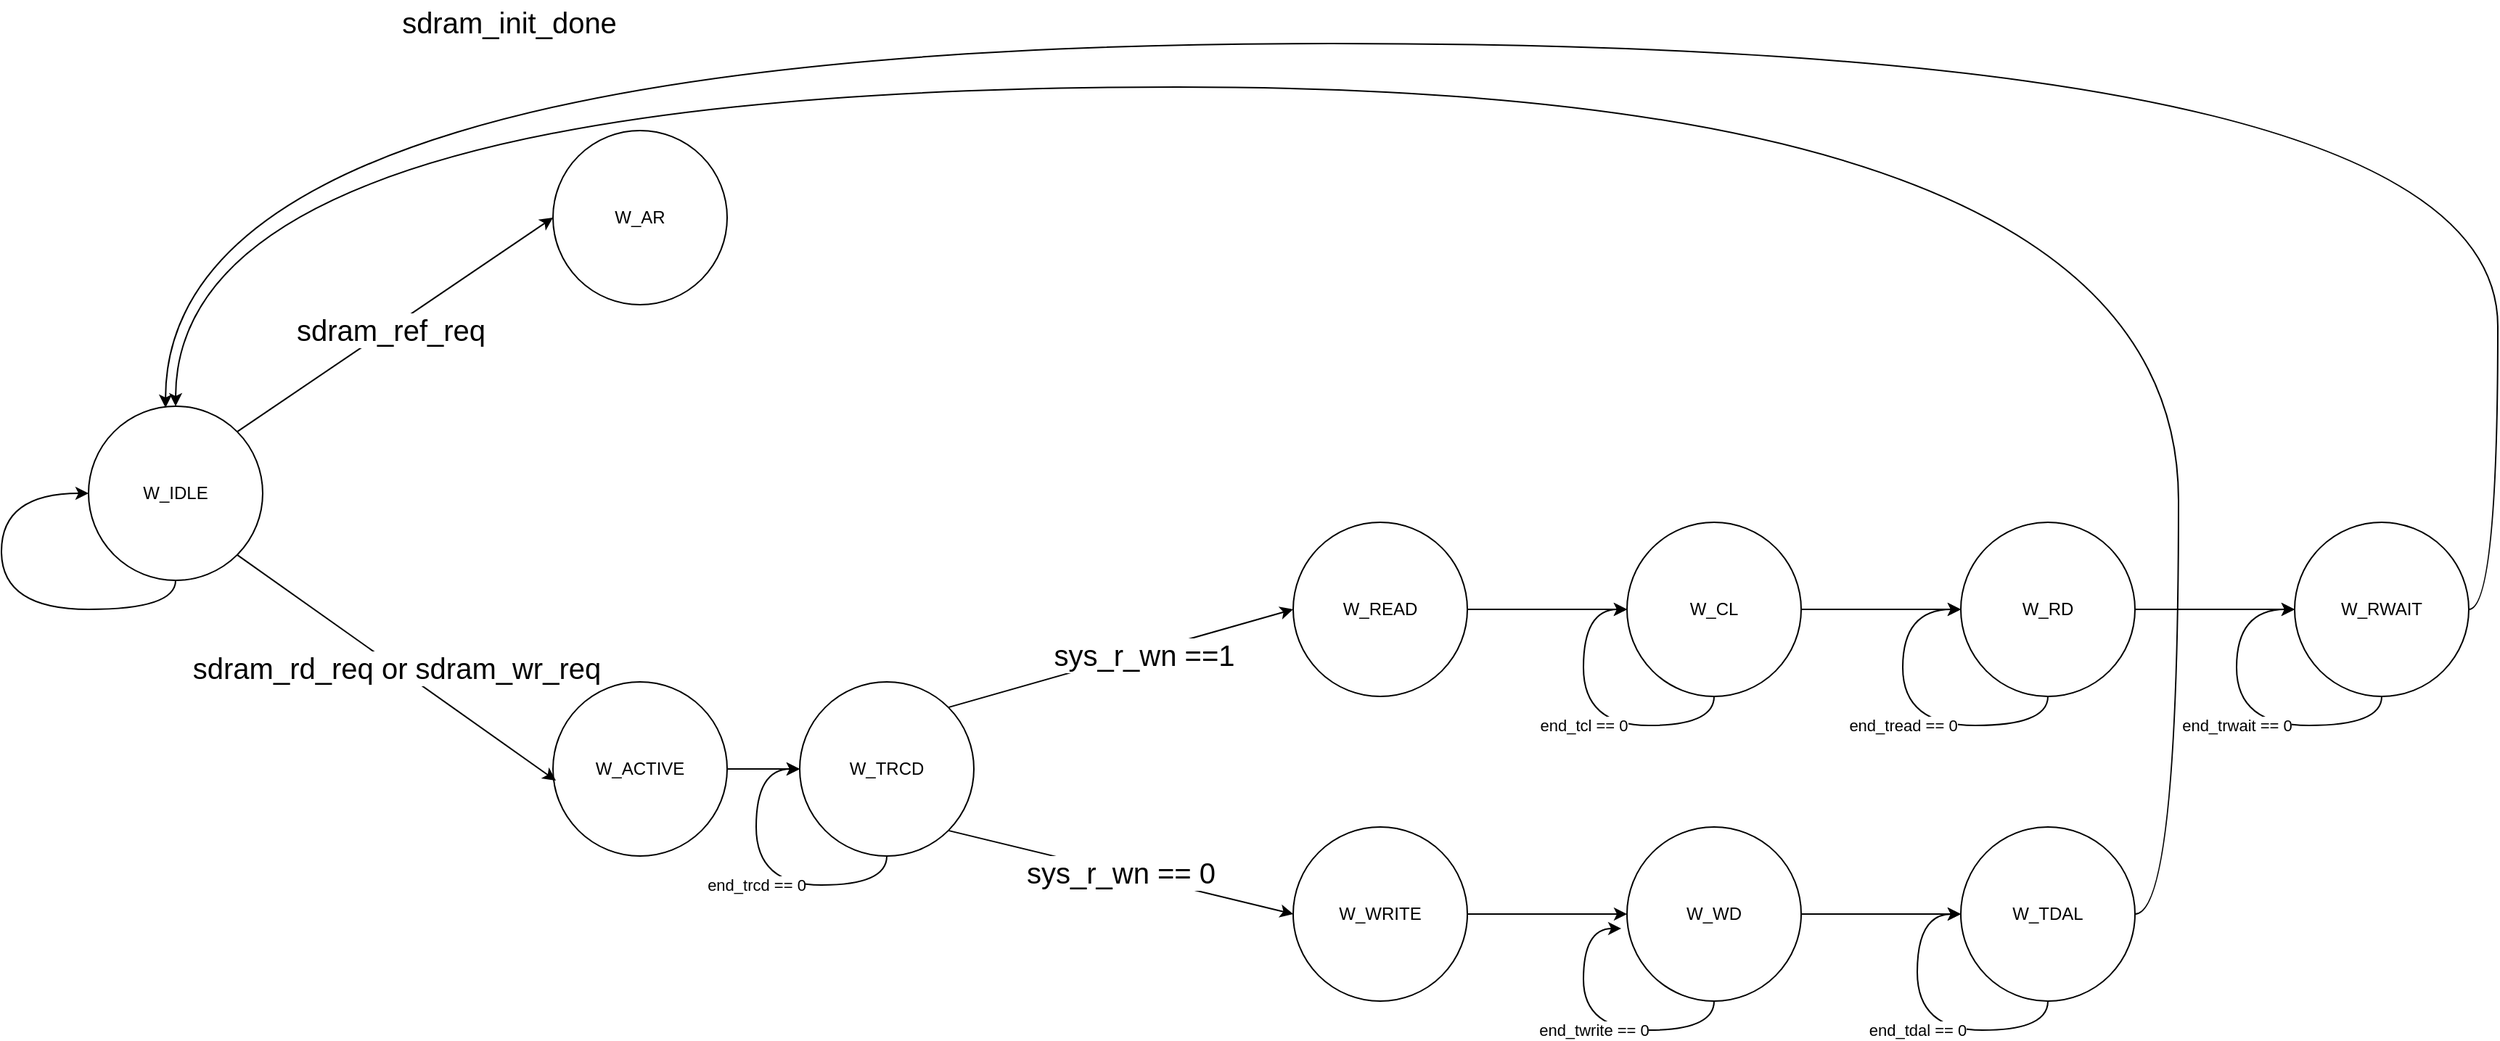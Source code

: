 <mxfile version="22.0.8" type="github">
  <diagram name="Page-1" id="mwbrezi8qCxRVFZS6meD">
    <mxGraphModel dx="1434" dy="758" grid="1" gridSize="10" guides="1" tooltips="1" connect="1" arrows="1" fold="1" page="1" pageScale="1" pageWidth="850" pageHeight="1100" math="0" shadow="0">
      <root>
        <mxCell id="0" />
        <mxCell id="1" parent="0" />
        <mxCell id="TxkGYKrc0bfTCIRN7Eu5-1" value="W_IDLE" style="ellipse;whiteSpace=wrap;html=1;aspect=fixed;" vertex="1" parent="1">
          <mxGeometry x="280" y="290" width="120" height="120" as="geometry" />
        </mxCell>
        <mxCell id="TxkGYKrc0bfTCIRN7Eu5-2" value="W_AR" style="ellipse;whiteSpace=wrap;html=1;aspect=fixed;" vertex="1" parent="1">
          <mxGeometry x="600" y="100" width="120" height="120" as="geometry" />
        </mxCell>
        <mxCell id="TxkGYKrc0bfTCIRN7Eu5-4" style="rounded=0;orthogonalLoop=1;jettySize=auto;html=1;exitX=1;exitY=0;exitDx=0;exitDy=0;entryX=0;entryY=0.5;entryDx=0;entryDy=0;" edge="1" parent="1" source="TxkGYKrc0bfTCIRN7Eu5-1" target="TxkGYKrc0bfTCIRN7Eu5-2">
          <mxGeometry relative="1" as="geometry" />
        </mxCell>
        <mxCell id="TxkGYKrc0bfTCIRN7Eu5-5" value="&lt;font style=&quot;font-size: 20px;&quot;&gt;sdram_ref_req&lt;/font&gt;" style="edgeLabel;html=1;align=center;verticalAlign=middle;resizable=0;points=[];" vertex="1" connectable="0" parent="TxkGYKrc0bfTCIRN7Eu5-4">
          <mxGeometry x="-0.033" y="-1" relative="1" as="geometry">
            <mxPoint as="offset" />
          </mxGeometry>
        </mxCell>
        <mxCell id="TxkGYKrc0bfTCIRN7Eu5-14" style="edgeStyle=orthogonalEdgeStyle;rounded=0;orthogonalLoop=1;jettySize=auto;html=1;exitX=1;exitY=0.5;exitDx=0;exitDy=0;entryX=0;entryY=0.5;entryDx=0;entryDy=0;" edge="1" parent="1" source="TxkGYKrc0bfTCIRN7Eu5-6" target="TxkGYKrc0bfTCIRN7Eu5-13">
          <mxGeometry relative="1" as="geometry" />
        </mxCell>
        <mxCell id="TxkGYKrc0bfTCIRN7Eu5-6" value="W_ACTIVE" style="ellipse;whiteSpace=wrap;html=1;aspect=fixed;" vertex="1" parent="1">
          <mxGeometry x="600" y="480" width="120" height="120" as="geometry" />
        </mxCell>
        <mxCell id="TxkGYKrc0bfTCIRN7Eu5-7" value="&lt;font style=&quot;font-size: 20px;&quot;&gt;sdram_rd_req or sdram_wr_req&lt;/font&gt;" style="rounded=0;orthogonalLoop=1;jettySize=auto;html=1;exitX=1;exitY=1;exitDx=0;exitDy=0;entryX=0.017;entryY=0.567;entryDx=0;entryDy=0;entryPerimeter=0;" edge="1" parent="1" source="TxkGYKrc0bfTCIRN7Eu5-1" target="TxkGYKrc0bfTCIRN7Eu5-6">
          <mxGeometry relative="1" as="geometry" />
        </mxCell>
        <mxCell id="TxkGYKrc0bfTCIRN7Eu5-8" style="edgeStyle=orthogonalEdgeStyle;rounded=0;orthogonalLoop=1;jettySize=auto;html=1;exitX=0.5;exitY=1;exitDx=0;exitDy=0;entryX=0;entryY=0.5;entryDx=0;entryDy=0;curved=1;" edge="1" parent="1" source="TxkGYKrc0bfTCIRN7Eu5-1" target="TxkGYKrc0bfTCIRN7Eu5-1">
          <mxGeometry relative="1" as="geometry">
            <Array as="points">
              <mxPoint x="340" y="430" />
              <mxPoint x="220" y="430" />
              <mxPoint x="220" y="350" />
            </Array>
          </mxGeometry>
        </mxCell>
        <mxCell id="TxkGYKrc0bfTCIRN7Eu5-9" value="&lt;font style=&quot;font-size: 20px;&quot;&gt;sdram_init_done&lt;/font&gt;" style="text;strokeColor=none;align=center;fillColor=none;html=1;verticalAlign=middle;whiteSpace=wrap;rounded=0;" vertex="1" parent="1">
          <mxGeometry x="540" y="10" width="60" height="30" as="geometry" />
        </mxCell>
        <mxCell id="TxkGYKrc0bfTCIRN7Eu5-18" style="rounded=0;orthogonalLoop=1;jettySize=auto;html=1;exitX=1;exitY=0;exitDx=0;exitDy=0;entryX=0;entryY=0.5;entryDx=0;entryDy=0;" edge="1" parent="1" source="TxkGYKrc0bfTCIRN7Eu5-13" target="TxkGYKrc0bfTCIRN7Eu5-16">
          <mxGeometry relative="1" as="geometry" />
        </mxCell>
        <mxCell id="TxkGYKrc0bfTCIRN7Eu5-20" value="&lt;font style=&quot;font-size: 20px;&quot;&gt;sys_r_wn ==1&lt;/font&gt;" style="edgeLabel;html=1;align=center;verticalAlign=middle;resizable=0;points=[];" vertex="1" connectable="0" parent="TxkGYKrc0bfTCIRN7Eu5-18">
          <mxGeometry x="0.13" y="-1" relative="1" as="geometry">
            <mxPoint as="offset" />
          </mxGeometry>
        </mxCell>
        <mxCell id="TxkGYKrc0bfTCIRN7Eu5-19" value="&lt;font style=&quot;font-size: 20px;&quot;&gt;sys_r_wn == 0&lt;/font&gt;" style="rounded=0;orthogonalLoop=1;jettySize=auto;html=1;exitX=1;exitY=1;exitDx=0;exitDy=0;entryX=0;entryY=0.5;entryDx=0;entryDy=0;" edge="1" parent="1" source="TxkGYKrc0bfTCIRN7Eu5-13" target="TxkGYKrc0bfTCIRN7Eu5-17">
          <mxGeometry relative="1" as="geometry" />
        </mxCell>
        <mxCell id="TxkGYKrc0bfTCIRN7Eu5-13" value="W_TRCD" style="ellipse;whiteSpace=wrap;html=1;aspect=fixed;" vertex="1" parent="1">
          <mxGeometry x="770" y="480" width="120" height="120" as="geometry" />
        </mxCell>
        <mxCell id="TxkGYKrc0bfTCIRN7Eu5-24" style="edgeStyle=orthogonalEdgeStyle;rounded=0;orthogonalLoop=1;jettySize=auto;html=1;exitX=1;exitY=0.5;exitDx=0;exitDy=0;entryX=0;entryY=0.5;entryDx=0;entryDy=0;" edge="1" parent="1" source="TxkGYKrc0bfTCIRN7Eu5-16" target="TxkGYKrc0bfTCIRN7Eu5-23">
          <mxGeometry relative="1" as="geometry" />
        </mxCell>
        <mxCell id="TxkGYKrc0bfTCIRN7Eu5-16" value="W_READ" style="ellipse;whiteSpace=wrap;html=1;aspect=fixed;" vertex="1" parent="1">
          <mxGeometry x="1110" y="370" width="120" height="120" as="geometry" />
        </mxCell>
        <mxCell id="TxkGYKrc0bfTCIRN7Eu5-34" style="edgeStyle=orthogonalEdgeStyle;rounded=0;orthogonalLoop=1;jettySize=auto;html=1;entryX=0;entryY=0.5;entryDx=0;entryDy=0;" edge="1" parent="1" source="TxkGYKrc0bfTCIRN7Eu5-17" target="TxkGYKrc0bfTCIRN7Eu5-33">
          <mxGeometry relative="1" as="geometry" />
        </mxCell>
        <mxCell id="TxkGYKrc0bfTCIRN7Eu5-17" value="W_WRITE" style="ellipse;whiteSpace=wrap;html=1;aspect=fixed;" vertex="1" parent="1">
          <mxGeometry x="1110" y="580" width="120" height="120" as="geometry" />
        </mxCell>
        <mxCell id="TxkGYKrc0bfTCIRN7Eu5-22" value="end_trcd == 0" style="edgeStyle=orthogonalEdgeStyle;rounded=0;orthogonalLoop=1;jettySize=auto;html=1;exitX=0.5;exitY=1;exitDx=0;exitDy=0;entryX=0;entryY=0.5;entryDx=0;entryDy=0;curved=1;" edge="1" parent="1" source="TxkGYKrc0bfTCIRN7Eu5-13" target="TxkGYKrc0bfTCIRN7Eu5-13">
          <mxGeometry relative="1" as="geometry">
            <Array as="points">
              <mxPoint x="830" y="620" />
              <mxPoint x="740" y="620" />
              <mxPoint x="740" y="540" />
            </Array>
          </mxGeometry>
        </mxCell>
        <mxCell id="TxkGYKrc0bfTCIRN7Eu5-27" style="edgeStyle=orthogonalEdgeStyle;rounded=0;orthogonalLoop=1;jettySize=auto;html=1;exitX=1;exitY=0.5;exitDx=0;exitDy=0;entryX=0;entryY=0.5;entryDx=0;entryDy=0;" edge="1" parent="1" source="TxkGYKrc0bfTCIRN7Eu5-23" target="TxkGYKrc0bfTCIRN7Eu5-26">
          <mxGeometry relative="1" as="geometry" />
        </mxCell>
        <mxCell id="TxkGYKrc0bfTCIRN7Eu5-23" value="W_CL" style="ellipse;whiteSpace=wrap;html=1;aspect=fixed;" vertex="1" parent="1">
          <mxGeometry x="1340" y="370" width="120" height="120" as="geometry" />
        </mxCell>
        <mxCell id="TxkGYKrc0bfTCIRN7Eu5-25" value="end_tcl == 0" style="edgeStyle=orthogonalEdgeStyle;rounded=0;orthogonalLoop=1;jettySize=auto;html=1;exitX=0.5;exitY=1;exitDx=0;exitDy=0;entryX=0;entryY=0.5;entryDx=0;entryDy=0;curved=1;" edge="1" parent="1" source="TxkGYKrc0bfTCIRN7Eu5-23" target="TxkGYKrc0bfTCIRN7Eu5-23">
          <mxGeometry relative="1" as="geometry">
            <Array as="points">
              <mxPoint x="1400" y="510" />
              <mxPoint x="1310" y="510" />
              <mxPoint x="1310" y="430" />
            </Array>
          </mxGeometry>
        </mxCell>
        <mxCell id="TxkGYKrc0bfTCIRN7Eu5-31" style="edgeStyle=orthogonalEdgeStyle;rounded=0;orthogonalLoop=1;jettySize=auto;html=1;exitX=1;exitY=0.5;exitDx=0;exitDy=0;" edge="1" parent="1" source="TxkGYKrc0bfTCIRN7Eu5-26" target="TxkGYKrc0bfTCIRN7Eu5-30">
          <mxGeometry relative="1" as="geometry" />
        </mxCell>
        <mxCell id="TxkGYKrc0bfTCIRN7Eu5-26" value="W_RD" style="ellipse;whiteSpace=wrap;html=1;aspect=fixed;" vertex="1" parent="1">
          <mxGeometry x="1570" y="370" width="120" height="120" as="geometry" />
        </mxCell>
        <mxCell id="TxkGYKrc0bfTCIRN7Eu5-28" value="end_tread == 0" style="edgeStyle=orthogonalEdgeStyle;rounded=0;orthogonalLoop=1;jettySize=auto;html=1;exitX=0.5;exitY=1;exitDx=0;exitDy=0;entryX=0;entryY=0.5;entryDx=0;entryDy=0;curved=1;" edge="1" parent="1" source="TxkGYKrc0bfTCIRN7Eu5-26" target="TxkGYKrc0bfTCIRN7Eu5-26">
          <mxGeometry relative="1" as="geometry">
            <Array as="points">
              <mxPoint x="1630" y="510" />
              <mxPoint x="1530" y="510" />
              <mxPoint x="1530" y="430" />
            </Array>
          </mxGeometry>
        </mxCell>
        <mxCell id="TxkGYKrc0bfTCIRN7Eu5-29" style="edgeStyle=orthogonalEdgeStyle;rounded=0;orthogonalLoop=1;jettySize=auto;html=1;exitX=1;exitY=0.5;exitDx=0;exitDy=0;entryX=0.442;entryY=0.008;entryDx=0;entryDy=0;entryPerimeter=0;curved=1;" edge="1" parent="1" source="TxkGYKrc0bfTCIRN7Eu5-30" target="TxkGYKrc0bfTCIRN7Eu5-1">
          <mxGeometry relative="1" as="geometry">
            <Array as="points">
              <mxPoint x="1940" y="430" />
              <mxPoint x="1940" y="40" />
              <mxPoint x="333" y="40" />
            </Array>
          </mxGeometry>
        </mxCell>
        <mxCell id="TxkGYKrc0bfTCIRN7Eu5-30" value="W_RWAIT" style="ellipse;whiteSpace=wrap;html=1;aspect=fixed;" vertex="1" parent="1">
          <mxGeometry x="1800" y="370" width="120" height="120" as="geometry" />
        </mxCell>
        <mxCell id="TxkGYKrc0bfTCIRN7Eu5-32" value="end_trwait == 0" style="edgeStyle=orthogonalEdgeStyle;rounded=0;orthogonalLoop=1;jettySize=auto;html=1;exitX=0.5;exitY=1;exitDx=0;exitDy=0;entryX=0;entryY=0.5;entryDx=0;entryDy=0;curved=1;" edge="1" parent="1" source="TxkGYKrc0bfTCIRN7Eu5-30" target="TxkGYKrc0bfTCIRN7Eu5-30">
          <mxGeometry relative="1" as="geometry">
            <Array as="points">
              <mxPoint x="1860" y="510" />
              <mxPoint x="1760" y="510" />
              <mxPoint x="1760" y="430" />
            </Array>
          </mxGeometry>
        </mxCell>
        <mxCell id="TxkGYKrc0bfTCIRN7Eu5-37" style="edgeStyle=orthogonalEdgeStyle;rounded=0;orthogonalLoop=1;jettySize=auto;html=1;exitX=1;exitY=0.5;exitDx=0;exitDy=0;entryX=0;entryY=0.5;entryDx=0;entryDy=0;" edge="1" parent="1" source="TxkGYKrc0bfTCIRN7Eu5-33" target="TxkGYKrc0bfTCIRN7Eu5-36">
          <mxGeometry relative="1" as="geometry" />
        </mxCell>
        <mxCell id="TxkGYKrc0bfTCIRN7Eu5-33" value="W_WD" style="ellipse;whiteSpace=wrap;html=1;aspect=fixed;" vertex="1" parent="1">
          <mxGeometry x="1340" y="580" width="120" height="120" as="geometry" />
        </mxCell>
        <mxCell id="TxkGYKrc0bfTCIRN7Eu5-35" value="end_twrite == 0" style="edgeStyle=orthogonalEdgeStyle;rounded=0;orthogonalLoop=1;jettySize=auto;html=1;exitX=0.5;exitY=1;exitDx=0;exitDy=0;entryX=-0.033;entryY=0.583;entryDx=0;entryDy=0;entryPerimeter=0;curved=1;" edge="1" parent="1" source="TxkGYKrc0bfTCIRN7Eu5-33" target="TxkGYKrc0bfTCIRN7Eu5-33">
          <mxGeometry relative="1" as="geometry">
            <Array as="points">
              <mxPoint x="1400" y="720" />
              <mxPoint x="1310" y="720" />
              <mxPoint x="1310" y="650" />
            </Array>
          </mxGeometry>
        </mxCell>
        <mxCell id="TxkGYKrc0bfTCIRN7Eu5-39" style="edgeStyle=orthogonalEdgeStyle;rounded=0;orthogonalLoop=1;jettySize=auto;html=1;exitX=1;exitY=0.5;exitDx=0;exitDy=0;entryX=0.5;entryY=0;entryDx=0;entryDy=0;curved=1;" edge="1" parent="1" source="TxkGYKrc0bfTCIRN7Eu5-36" target="TxkGYKrc0bfTCIRN7Eu5-1">
          <mxGeometry relative="1" as="geometry">
            <Array as="points">
              <mxPoint x="1720" y="640" />
              <mxPoint x="1720" y="70" />
              <mxPoint x="340" y="70" />
            </Array>
          </mxGeometry>
        </mxCell>
        <mxCell id="TxkGYKrc0bfTCIRN7Eu5-36" value="W_TDAL" style="ellipse;whiteSpace=wrap;html=1;aspect=fixed;" vertex="1" parent="1">
          <mxGeometry x="1570" y="580" width="120" height="120" as="geometry" />
        </mxCell>
        <mxCell id="TxkGYKrc0bfTCIRN7Eu5-38" value="end_tdal == 0" style="edgeStyle=orthogonalEdgeStyle;rounded=0;orthogonalLoop=1;jettySize=auto;html=1;exitX=0.5;exitY=1;exitDx=0;exitDy=0;entryX=0;entryY=0.5;entryDx=0;entryDy=0;curved=1;" edge="1" parent="1" source="TxkGYKrc0bfTCIRN7Eu5-36" target="TxkGYKrc0bfTCIRN7Eu5-36">
          <mxGeometry relative="1" as="geometry">
            <Array as="points">
              <mxPoint x="1630" y="720" />
              <mxPoint x="1540" y="720" />
              <mxPoint x="1540" y="640" />
            </Array>
          </mxGeometry>
        </mxCell>
      </root>
    </mxGraphModel>
  </diagram>
</mxfile>
